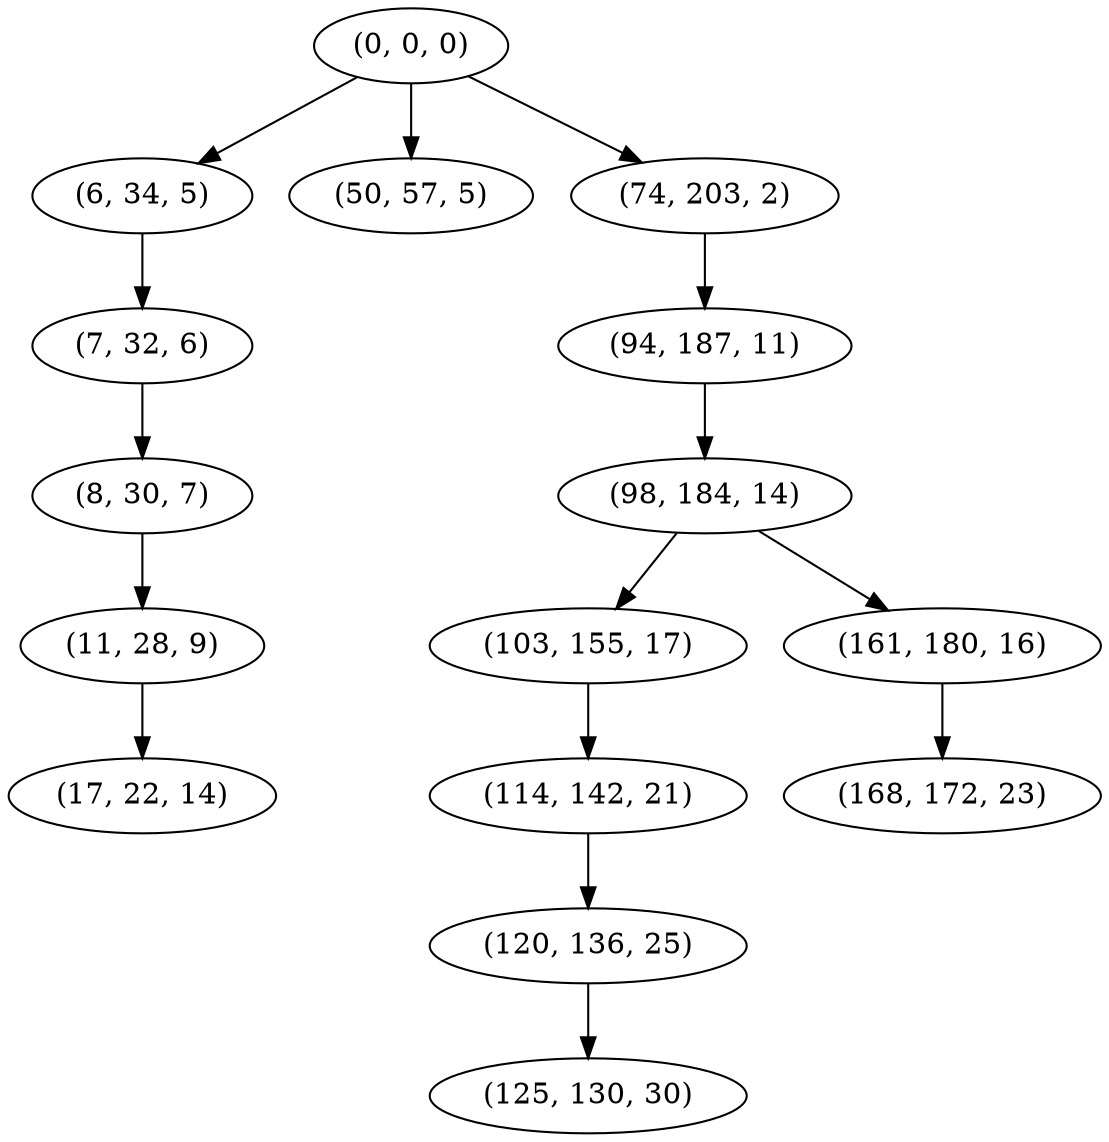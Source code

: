 digraph tree {
    "(0, 0, 0)";
    "(6, 34, 5)";
    "(7, 32, 6)";
    "(8, 30, 7)";
    "(11, 28, 9)";
    "(17, 22, 14)";
    "(50, 57, 5)";
    "(74, 203, 2)";
    "(94, 187, 11)";
    "(98, 184, 14)";
    "(103, 155, 17)";
    "(114, 142, 21)";
    "(120, 136, 25)";
    "(125, 130, 30)";
    "(161, 180, 16)";
    "(168, 172, 23)";
    "(0, 0, 0)" -> "(6, 34, 5)";
    "(0, 0, 0)" -> "(50, 57, 5)";
    "(0, 0, 0)" -> "(74, 203, 2)";
    "(6, 34, 5)" -> "(7, 32, 6)";
    "(7, 32, 6)" -> "(8, 30, 7)";
    "(8, 30, 7)" -> "(11, 28, 9)";
    "(11, 28, 9)" -> "(17, 22, 14)";
    "(74, 203, 2)" -> "(94, 187, 11)";
    "(94, 187, 11)" -> "(98, 184, 14)";
    "(98, 184, 14)" -> "(103, 155, 17)";
    "(98, 184, 14)" -> "(161, 180, 16)";
    "(103, 155, 17)" -> "(114, 142, 21)";
    "(114, 142, 21)" -> "(120, 136, 25)";
    "(120, 136, 25)" -> "(125, 130, 30)";
    "(161, 180, 16)" -> "(168, 172, 23)";
}

